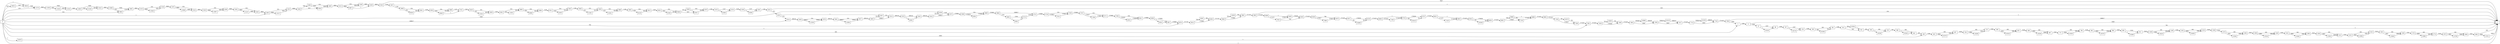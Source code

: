 digraph {
	graph [rankdir=LR]
	node [shape=rectangle]
	2 -> 6 [label=3188]
	6 -> 1 [label=1840]
	6 -> 47 [label=1348]
	47 -> 68 [label=1347]
	47 -> 10156 [label=1]
	68 -> 107 [label=1348]
	107 -> 128 [label=1347]
	107 -> 10176 [label=1]
	128 -> 260 [label=1348]
	260 -> 281 [label=582]
	260 -> 10196 [label=766]
	281 -> 314 [label=1348]
	314 -> 335 [label=582]
	314 -> 10204 [label=766]
	335 -> 358 [label=583]
	358 -> 379 [label=582]
	358 -> 10236 [label=1]
	379 -> 380 [label=583]
	380 -> 401 [label=582]
	380 -> 10256 [label=1]
	401 -> 403 [label=583]
	403 -> 443 [label=3246]
	443 -> 467 [label=582]
	443 -> 10279 [label=2664]
	467 -> 554 [label=3246]
	554 -> 575 [label=582]
	554 -> 10299 [label=2664]
	575 -> 599 [label=3246]
	599 -> 620 [label=582]
	599 -> 10319 [label=2664]
	620 -> 646 [label=3246]
	646 -> 667 [label=582]
	646 -> 10339 [label=2664]
	667 -> 775 [label=3246]
	775 -> 796 [label=582]
	775 -> 10359 [label=2664]
	796 -> 863 [label=3246]
	863 -> 884 [label=582]
	863 -> 10379 [label=2664]
	884 -> 890 [label=3246]
	890 -> 911 [label=3245]
	890 -> 10399 [label=1]
	911 -> 1168 [label=3246]
	1168 -> 1189 [label=582]
	1168 -> 10419 [label=2664]
	1189 -> 1195 [label=3246]
	1195 -> 1216 [label=582]
	1195 -> 10439 [label=2664]
	1216 -> 1248 [label=3246]
	1248 -> 1 [label=1]
	1248 -> 1273 [label=3245]
	1273 -> 1294 [label=582]
	1273 -> 12504 [label=2663]
	1294 -> 1309 [label=3245]
	1309 -> 1330 [label=582]
	1309 -> 12524 [label=2663]
	1330 -> 1351 [label=3245]
	1351 -> 1390 [label=582]
	1351 -> 12562 [label=2663]
	1390 -> 1500 [label=3245]
	1500 -> 1521 [label=582]
	1500 -> 12582 [label=2663]
	1521 -> 1525 [label=3245]
	1525 -> 1552 [label=582]
	1525 -> 12608 [label=2663]
	1552 -> 1561 [label=3245]
	1561 -> 1594 [label=582]
	1561 -> 12640 [label=2663]
	1594 -> 1733 [label=3245]
	1733 -> 1774 [label=582]
	1733 -> 12680 [label=2663]
	1774 -> 1873 [label=3245]
	1873 -> 1894 [label=582]
	1873 -> 12700 [label=2663]
	1894 -> 1982 [label=3245]
	1982 -> 1 [label=582]
	1982 -> 13101 [label=2663]
	1983 -> 1992 [label=1147]
	1992 -> 2135 [label=8805]
	2135 -> 2156 [label=324]
	2135 -> 12040 [label=8481]
	2156 -> 2197 [label=8805]
	2197 -> 2218 [label=324]
	2197 -> 12060 [label=8481]
	2218 -> 2240 [label=8805]
	2240 -> 2268 [label=324]
	2240 -> 12087 [label=8481]
	2268 -> 2282 [label=8805]
	2282 -> 2303 [label=324]
	2282 -> 12107 [label=8481]
	2303 -> 2392 [label=8805]
	2392 -> 2413 [label=325]
	2392 -> 12127 [label=8481]
	2413 -> 2458 [label=8806]
	2458 -> 2464 [label=7983]
	2458 -> 5959 [label=823]
	2464 -> 2485 [label=324]
	2464 -> 5959 [label=7659]
	2485 -> 2515 [label=8806]
	2515 -> 2536 [label=324]
	2515 -> 5967 [label=8482]
	2536 -> 2539 [label=8805]
	2539 -> 2545 [label=8806]
	2545 -> 1 [label=7657]
	2545 -> 2567 [label=1149]
	2567 -> 1 [label=1]
	2567 -> 2608 [label=1148]
	2608 -> 2641 [label=324]
	2608 -> 6019 [label=824]
	2641 -> 2650 [label=1148]
	2650 -> 2686 [label=324]
	2650 -> 6049 [label=824]
	2686 -> 2701 [label=1147]
	2701 -> 2818 [label=1148]
	2818 -> 2839 [label=325]
	2818 -> 12241 [label=823]
	2839 -> 2842 [label=1148]
	2842 -> 2863 [label=325]
	2842 -> 12261 [label=823]
	2863 -> 2884 [label=324]
	2863 -> 6089 [label=824]
	2884 -> 2911 [label=1148]
	2911 -> 2932 [label=324]
	2911 -> 6109 [label=824]
	2932 -> 2938 [label=1148]
	2938 -> 2959 [label=325]
	2938 -> 12281 [label=823]
	2959 -> 2980 [label=325]
	2959 -> 12301 [label=823]
	2980 -> 2992 [label=1148]
	2992 -> 3013 [label=324]
	2992 -> 6129 [label=824]
	3013 -> 3025 [label=1148]
	3025 -> 3046 [label=324]
	3025 -> 6149 [label=824]
	3046 -> 3049 [label=325]
	3046 -> 6167 [label=823]
	3049 -> 3070 [label=324]
	3049 -> 6167 [label=1]
	3070 -> 3133 [label=1148]
	3133 -> 3154 [label=1147]
	3133 -> 6189 [label=1]
	3154 -> 3160 [label=1148]
	3160 -> 3181 [label=1147]
	3160 -> 6209 [label=1]
	3181 -> 3225 [label=1148]
	3225 -> 1 [label=823]
	3225 -> 3252 [label=325]
	3252 -> 3314 [label=324]
	3252 -> 3507 [label=1]
	3314 -> 3339 [label=269141]
	3339 -> 3378 [label=324]
	3339 -> 12359 [label=268817]
	3378 -> 3381 [label=269141]
	3381 -> 3427 [label=324]
	3381 -> 12404 [label=268817]
	3427 -> 3483 [label=269141]
	3483 -> 3507 [label=324]
	3483 -> 3514 [label=268817]
	3507 -> 3514 [label=325]
	3514 -> 3519 [label=269142]
	3519 -> 3543 [label=269141]
	3519 -> 6265 [label=1]
	3543 -> 3554 [label=269142]
	3554 -> 3558 [label=325]
	3554 -> 3575 [label=268817]
	3558 -> 3575 [label=2165]
	3575 -> 3588 [label=270982]
	3588 -> 3609 [label=324]
	3588 -> 6285 [label=270658]
	3609 -> 3684 [label=270982]
	3684 -> 3692 [label=2165]
	3684 -> 3715 [label=268817]
	3692 -> 3713 [label=2164]
	3692 -> 6305 [label=1]
	3713 -> 3715 [label=2165]
	3715 -> 3718 [label=270982]
	3718 -> 3739 [label=325]
	3718 -> 7015 [label=270657]
	3739 -> 3747 [label=270982]
	3747 -> 3771 [label=325]
	3747 -> 7038 [label=270657]
	3771 -> 3790 [label=270982]
	3790 -> 3811 [label=324]
	3790 -> 6325 [label=270658]
	3811 -> 3836 [label=270982]
	3836 -> 3857 [label=270981]
	3836 -> 6345 [label=1]
	3857 -> 3874 [label=270982]
	3874 -> 3914 [label=271747]
	3914 -> 3935 [label=270981]
	3914 -> 6365 [label=766]
	3935 -> 3940 [label=271747]
	3940 -> 3961 [label=270982]
	3940 -> 10459 [label=765]
	3961 -> 3963 [label=271747]
	3963 -> 1 [label=324]
	3963 -> 6399 [label=271423]
	5959 -> 2485 [label=8482]
	5967 -> 2539 [label=1]
	5967 -> 2536 [label=8481]
	6019 -> 2641 [label=824]
	6049 -> 2701 [label=1]
	6049 -> 2686 [label=823]
	6089 -> 2884 [label=824]
	6109 -> 2932 [label=824]
	6129 -> 3013 [label=824]
	6149 -> 3046 [label=824]
	6167 -> 3070 [label=824]
	6189 -> 3154 [label=1]
	6209 -> 3181 [label=1]
	6265 -> 3543 [label=1]
	6285 -> 3609 [label=270658]
	6305 -> 3713 [label=1]
	6325 -> 3811 [label=270658]
	6345 -> 3857 [label=1]
	6365 -> 3935 [label=766]
	6399 -> 6430 [label=1]
	6399 -> 7052 [label=271422]
	6430 -> 6434 [label=270658]
	6434 -> 6458 [label=271423]
	6458 -> 6479 [label=766]
	6458 -> 7088 [label=270657]
	6479 -> 6557 [label=271423]
	6557 -> 6578 [label=270658]
	6557 -> 10499 [label=765]
	6578 -> 6694 [label=271423]
	6694 -> 6716 [label=1]
	6694 -> 7109 [label=271422]
	6716 -> 6737 [label=270658]
	6716 -> 10519 [label=765]
	6737 -> 6812 [label=271423]
	6812 -> 6833 [label=1]
	6812 -> 7129 [label=271422]
	6833 -> 6914 [label=271423]
	6914 -> 6935 [label=270658]
	6914 -> 10539 [label=765]
	6935 -> 6962 [label=271423]
	6962 -> 6968 [label=766]
	6962 -> 7150 [label=270657]
	6968 -> 6989 [label=1]
	6968 -> 7150 [label=765]
	6989 -> 6995 [label=271423]
	6995 -> 1 [label=1]
	6995 -> 7259 [label=271422]
	7015 -> 3739 [label=270657]
	7038 -> 3771 [label=270657]
	7052 -> 6430 [label=270657]
	7052 -> 6434 [label=765]
	7088 -> 6479 [label=270657]
	7109 -> 6716 [label=271422]
	7129 -> 6833 [label=271422]
	7150 -> 6989 [label=271422]
	7259 -> 7280 [label=270657]
	7259 -> 10573 [label=765]
	7280 -> 7362 [label=271422]
	7362 -> 7428 [label=271423]
	7428 -> 7449 [label=270658]
	7428 -> 10593 [label=765]
	7449 -> 7485 [label=271423]
	7485 -> 7506 [label=1840]
	7485 -> 10096 [label=269583]
	7506 -> 7527 [label=2605]
	7506 -> 10116 [label=268818]
	7527 -> 7713 [label=271423]
	7713 -> 7734 [label=2605]
	7713 -> 10136 [label=268818]
	7734 -> 7856 [label=271423]
	7856 -> 1 [label=268817]
	7856 -> 2 [label=2606]
	10076 -> 1 [label=1]
	10096 -> 7506 [label=269583]
	10116 -> 7527 [label=268818]
	10136 -> 7734 [label=268818]
	10156 -> 68 [label=1]
	10176 -> 128 [label=1]
	10196 -> 281 [label=766]
	10204 -> 1 [label=765]
	10204 -> 335 [label=1]
	10236 -> 379 [label=1]
	10256 -> 401 [label=1]
	10279 -> 467 [label=2664]
	10299 -> 575 [label=2664]
	10319 -> 620 [label=2664]
	10339 -> 667 [label=2664]
	10359 -> 796 [label=2664]
	10379 -> 884 [label=2664]
	10399 -> 911 [label=1]
	10419 -> 1189 [label=2664]
	10439 -> 1216 [label=2664]
	10459 -> 3961 [label=765]
	10499 -> 6578 [label=765]
	10519 -> 6737 [label=765]
	10539 -> 6935 [label=765]
	10573 -> 7280 [label=765]
	10593 -> 7449 [label=765]
	10615 -> 10616 [label=7657]
	10616 -> 11274 [label=7658]
	11274 -> 11330 [label=8481]
	11330 -> 11352 [label=7658]
	11330 -> 12165 [label=823]
	11352 -> 11891 [label=8481]
	11891 -> 11912 [label=7658]
	11891 -> 12185 [label=823]
	11912 -> 12000 [label=8481]
	12000 -> 1992 [label=7658]
	12000 -> 1983 [label=823]
	12040 -> 2156 [label=8481]
	12060 -> 2218 [label=8481]
	12087 -> 2268 [label=8481]
	12107 -> 2303 [label=8481]
	12127 -> 2413 [label=8481]
	12165 -> 11352 [label=823]
	12185 -> 11912 [label=823]
	12241 -> 2839 [label=823]
	12261 -> 2863 [label=823]
	12281 -> 2959 [label=823]
	12301 -> 2980 [label=823]
	12359 -> 3378 [label=268817]
	12404 -> 3427 [label=268817]
	12504 -> 1294 [label=2663]
	12524 -> 1330 [label=2663]
	12562 -> 1390 [label=2663]
	12582 -> 1521 [label=2663]
	12608 -> 1552 [label=2663]
	12640 -> 1594 [label=2663]
	12680 -> 1774 [label=2663]
	12700 -> 1894 [label=2663]
	13101 -> 1 [label=2663]
	0 -> 2 [label=582]
	0 -> 1983 [label=324]
	0 -> 2392 [label=1]
	0 -> 3558 [label=1840]
	0 -> 7362 [label=1]
	0 -> 3874 [label=765]
	0 -> 11274 [label=823]
	0 -> 10616 [label=1]
	0 -> 3314 [label=268817]
	0 -> 403 [label=2663]
	0 -> 1 [label=1]
	0 -> 10076 [label=1]
	0 -> 10615 [label=7657]
}
